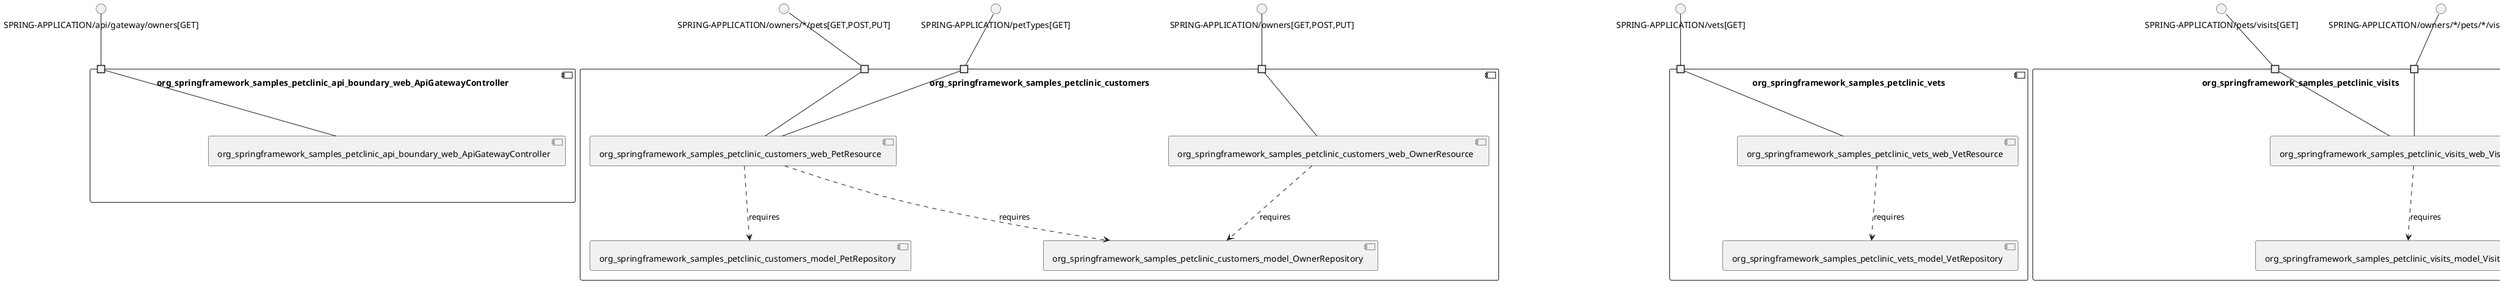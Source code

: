 @startuml
skinparam fixCircleLabelOverlapping true
skinparam componentStyle uml2
component "org_springframework_samples_petclinic_api_boundary_web_ApiGatewayController\n\n\n\n\n\n" {
[org_springframework_samples_petclinic_api_boundary_web_ApiGatewayController]
portin " " as org_springframework_samples_petclinic_api_boundary_web_ApiGatewayController_requires_SPRING_APPLICATION_api_gateway_owners_GET_
"org_springframework_samples_petclinic_api_boundary_web_ApiGatewayController_requires_SPRING_APPLICATION_api_gateway_owners_GET_"--[org_springframework_samples_petclinic_api_boundary_web_ApiGatewayController]
}
interface "SPRING-APPLICATION/api/gateway/owners[GET]" as interface.SPRING_APPLICATION_api_gateway_owners_GET_
interface.SPRING_APPLICATION_api_gateway_owners_GET_--"org_springframework_samples_petclinic_api_boundary_web_ApiGatewayController_requires_SPRING_APPLICATION_api_gateway_owners_GET_"
component "org_springframework_samples_petclinic_customers\n\n\n\n\n\n" {
[org_springframework_samples_petclinic_customers_model_OwnerRepository]
[org_springframework_samples_petclinic_customers_model_PetRepository]
[org_springframework_samples_petclinic_customers_web_OwnerResource]
[org_springframework_samples_petclinic_customers_web_PetResource]
portin " " as org_springframework_samples_petclinic_customers_requires_SPRING_APPLICATION_owners_GET_POST_PUT_
portin " " as org_springframework_samples_petclinic_customers_requires_SPRING_APPLICATION_owners_pets_GET_POST_PUT_
portin " " as org_springframework_samples_petclinic_customers_requires_SPRING_APPLICATION_petTypes_GET_
[org_springframework_samples_petclinic_customers_web_PetResource]..>[org_springframework_samples_petclinic_customers_model_PetRepository] : requires
[org_springframework_samples_petclinic_customers_web_OwnerResource]..>[org_springframework_samples_petclinic_customers_model_OwnerRepository] : requires
[org_springframework_samples_petclinic_customers_web_PetResource]..>[org_springframework_samples_petclinic_customers_model_OwnerRepository] : requires
"org_springframework_samples_petclinic_customers_requires_SPRING_APPLICATION_owners_pets_GET_POST_PUT_"--[org_springframework_samples_petclinic_customers_web_PetResource]
"org_springframework_samples_petclinic_customers_requires_SPRING_APPLICATION_owners_GET_POST_PUT_"--[org_springframework_samples_petclinic_customers_web_OwnerResource]
"org_springframework_samples_petclinic_customers_requires_SPRING_APPLICATION_petTypes_GET_"--[org_springframework_samples_petclinic_customers_web_PetResource]
}
interface "SPRING-APPLICATION/owners[GET,POST,PUT]" as interface.SPRING_APPLICATION_owners_GET_POST_PUT_
interface.SPRING_APPLICATION_owners_GET_POST_PUT_--"org_springframework_samples_petclinic_customers_requires_SPRING_APPLICATION_owners_GET_POST_PUT_"
interface "SPRING-APPLICATION/owners/*/pets[GET,POST,PUT]" as interface.SPRING_APPLICATION_owners_pets_GET_POST_PUT_
interface.SPRING_APPLICATION_owners_pets_GET_POST_PUT_--"org_springframework_samples_petclinic_customers_requires_SPRING_APPLICATION_owners_pets_GET_POST_PUT_"
interface "SPRING-APPLICATION/petTypes[GET]" as interface.SPRING_APPLICATION_petTypes_GET_
interface.SPRING_APPLICATION_petTypes_GET_--"org_springframework_samples_petclinic_customers_requires_SPRING_APPLICATION_petTypes_GET_"
component "org_springframework_samples_petclinic_vets\n\n\n\n\n\n" {
[org_springframework_samples_petclinic_vets_model_VetRepository]
[org_springframework_samples_petclinic_vets_web_VetResource]
portin " " as org_springframework_samples_petclinic_vets_requires_SPRING_APPLICATION_vets_GET_
[org_springframework_samples_petclinic_vets_web_VetResource]..>[org_springframework_samples_petclinic_vets_model_VetRepository] : requires
"org_springframework_samples_petclinic_vets_requires_SPRING_APPLICATION_vets_GET_"--[org_springframework_samples_petclinic_vets_web_VetResource]
}
interface "SPRING-APPLICATION/vets[GET]" as interface.SPRING_APPLICATION_vets_GET_
interface.SPRING_APPLICATION_vets_GET_--"org_springframework_samples_petclinic_vets_requires_SPRING_APPLICATION_vets_GET_"
component "org_springframework_samples_petclinic_visits\n\n\n\n\n\n" {
[org_springframework_samples_petclinic_visits_web_VisitResource]
[org_springframework_samples_petclinic_visits_model_VisitRepository]
portin " " as org_springframework_samples_petclinic_visits_requires_SPRING_APPLICATION_owners_pets_visits_GET_POST_
portin " " as org_springframework_samples_petclinic_visits_requires_SPRING_APPLICATION_pets_visits_GET_
[org_springframework_samples_petclinic_visits_web_VisitResource]..>[org_springframework_samples_petclinic_visits_model_VisitRepository] : requires
"org_springframework_samples_petclinic_visits_requires_SPRING_APPLICATION_owners_pets_visits_GET_POST_"--[org_springframework_samples_petclinic_visits_web_VisitResource]
"org_springframework_samples_petclinic_visits_requires_SPRING_APPLICATION_pets_visits_GET_"--[org_springframework_samples_petclinic_visits_web_VisitResource]
}
interface "SPRING-APPLICATION/owners/*/pets/*/visits[GET,POST]" as interface.SPRING_APPLICATION_owners_pets_visits_GET_POST_
interface.SPRING_APPLICATION_owners_pets_visits_GET_POST_--"org_springframework_samples_petclinic_visits_requires_SPRING_APPLICATION_owners_pets_visits_GET_POST_"
interface "SPRING-APPLICATION/pets/visits[GET]" as interface.SPRING_APPLICATION_pets_visits_GET_
interface.SPRING_APPLICATION_pets_visits_GET_--"org_springframework_samples_petclinic_visits_requires_SPRING_APPLICATION_pets_visits_GET_"

@enduml
